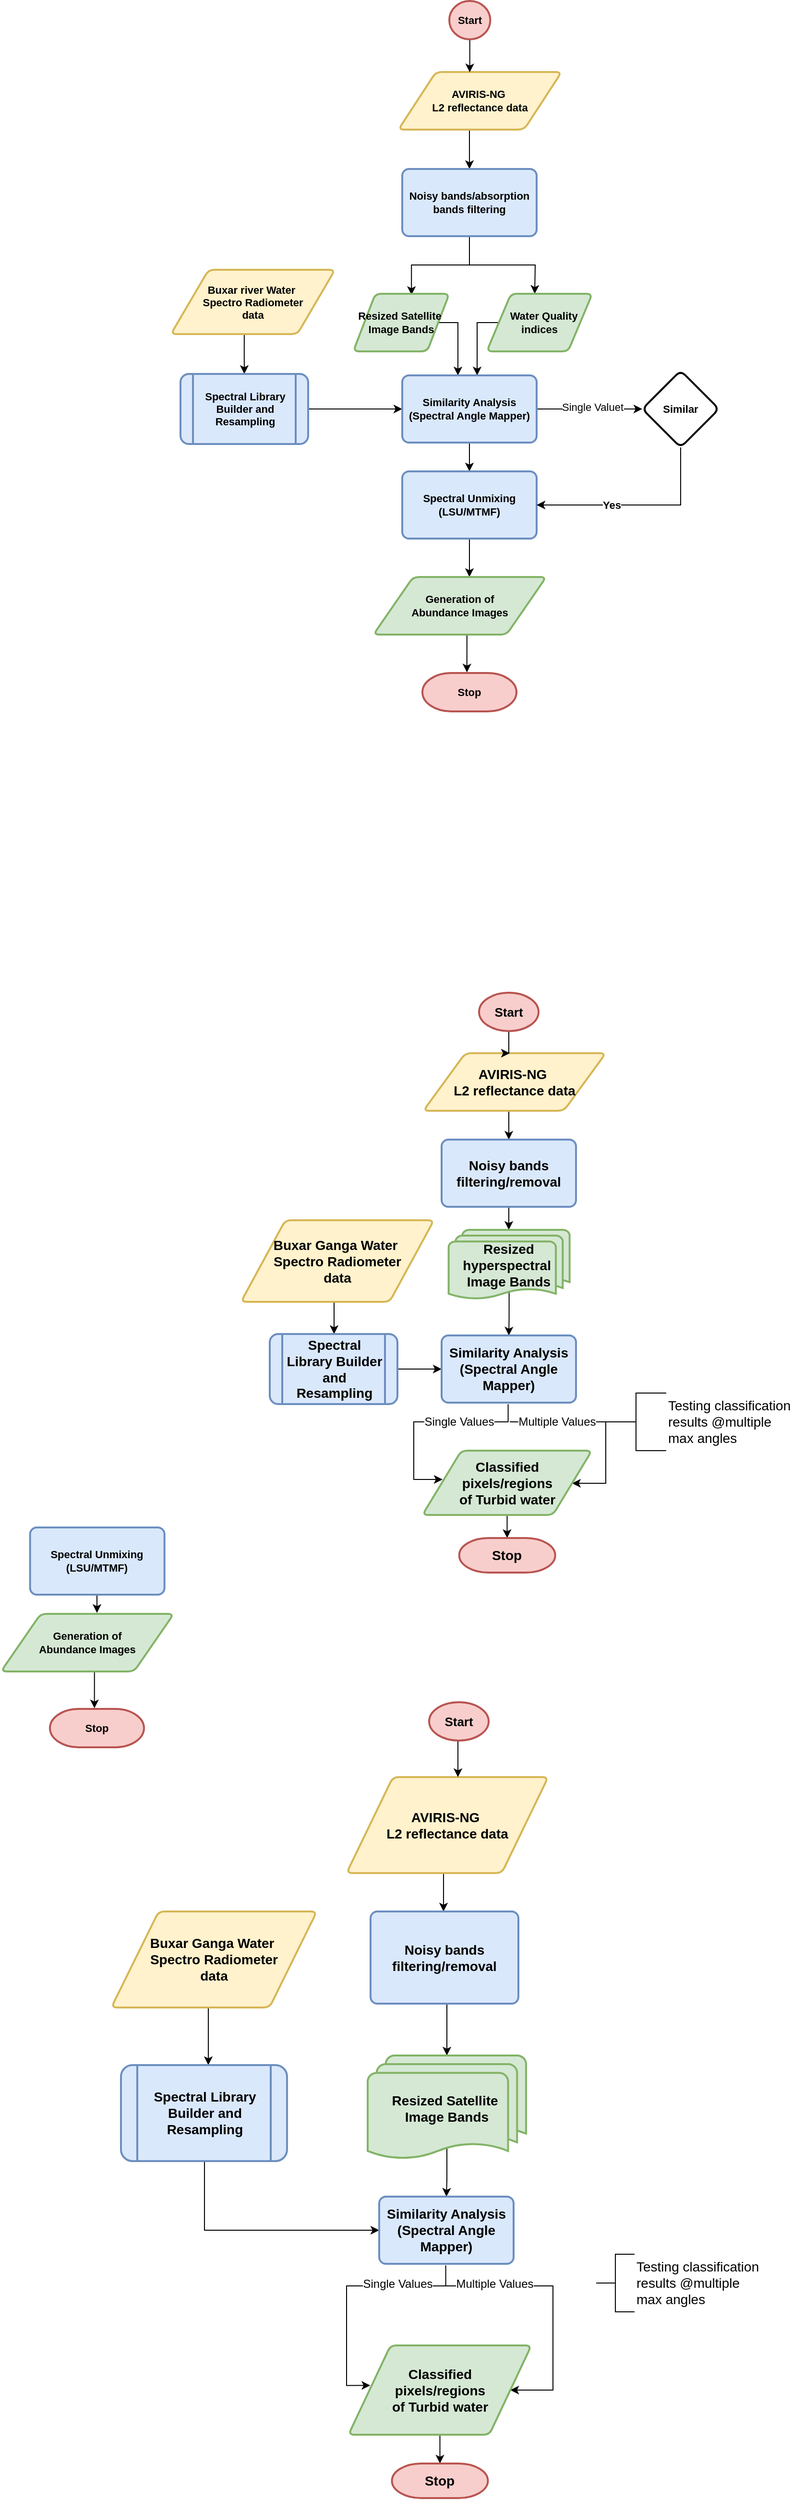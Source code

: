 <mxfile version="21.5.2" type="github">
  <diagram id="C5RBs43oDa-KdzZeNtuy" name="Page-1">
    <mxGraphModel dx="1360" dy="239" grid="1" gridSize="10" guides="1" tooltips="1" connect="1" arrows="1" fold="1" page="1" pageScale="1" pageWidth="827" pageHeight="1169" math="0" shadow="0">
      <root>
        <mxCell id="WIyWlLk6GJQsqaUBKTNV-0" />
        <mxCell id="WIyWlLk6GJQsqaUBKTNV-1" parent="WIyWlLk6GJQsqaUBKTNV-0" />
        <mxCell id="Riw9BWggHdmtHfvTJYA6-1" style="edgeStyle=orthogonalEdgeStyle;rounded=0;orthogonalLoop=1;jettySize=auto;html=1;fontStyle=1;fontSize=11;" parent="WIyWlLk6GJQsqaUBKTNV-1" edge="1">
          <mxGeometry relative="1" as="geometry">
            <mxPoint x="398" y="305" as="sourcePoint" />
            <mxPoint x="398.023" y="335.019" as="targetPoint" />
            <Array as="points">
              <mxPoint x="398" y="295" />
              <mxPoint x="398" y="295" />
            </Array>
          </mxGeometry>
        </mxCell>
        <mxCell id="Riw9BWggHdmtHfvTJYA6-0" value="AVIRIS-NG&amp;nbsp;&lt;br style=&quot;font-size: 11px;&quot;&gt;L2 reflectance data" style="shape=parallelogram;html=1;strokeWidth=2;perimeter=parallelogramPerimeter;whiteSpace=wrap;rounded=1;arcSize=12;size=0.23;fillColor=#fff2cc;strokeColor=#d6b656;fontStyle=1;fontSize=11;" parent="WIyWlLk6GJQsqaUBKTNV-1" vertex="1">
          <mxGeometry x="324" y="234" width="170" height="60" as="geometry" />
        </mxCell>
        <mxCell id="Riw9BWggHdmtHfvTJYA6-6" value="" style="edgeStyle=orthogonalEdgeStyle;rounded=0;orthogonalLoop=1;jettySize=auto;html=1;entryX=0.606;entryY=0.02;entryDx=0;entryDy=0;entryPerimeter=0;fontStyle=1;fontSize=11;" parent="WIyWlLk6GJQsqaUBKTNV-1" source="Riw9BWggHdmtHfvTJYA6-2" target="Riw9BWggHdmtHfvTJYA6-10" edge="1">
          <mxGeometry relative="1" as="geometry">
            <mxPoint x="398" y="475" as="targetPoint" />
          </mxGeometry>
        </mxCell>
        <mxCell id="Riw9BWggHdmtHfvTJYA6-8" value="" style="edgeStyle=orthogonalEdgeStyle;rounded=0;orthogonalLoop=1;jettySize=auto;html=1;fontStyle=1;fontSize=11;" parent="WIyWlLk6GJQsqaUBKTNV-1" source="Riw9BWggHdmtHfvTJYA6-2" edge="1">
          <mxGeometry relative="1" as="geometry">
            <mxPoint x="466" y="465" as="targetPoint" />
          </mxGeometry>
        </mxCell>
        <mxCell id="Riw9BWggHdmtHfvTJYA6-2" value="Noisy bands/absorption bands filtering" style="rounded=1;whiteSpace=wrap;html=1;absoluteArcSize=1;arcSize=14;strokeWidth=2;fillColor=#dae8fc;strokeColor=#6c8ebf;fontStyle=1;fontSize=11;" parent="WIyWlLk6GJQsqaUBKTNV-1" vertex="1">
          <mxGeometry x="328" y="335" width="140" height="70" as="geometry" />
        </mxCell>
        <mxCell id="Riw9BWggHdmtHfvTJYA6-19" style="edgeStyle=orthogonalEdgeStyle;rounded=0;orthogonalLoop=1;jettySize=auto;html=1;entryX=0;entryY=0.5;entryDx=0;entryDy=0;exitX=1;exitY=0.5;exitDx=0;exitDy=0;fontStyle=1;fontSize=11;" parent="WIyWlLk6GJQsqaUBKTNV-1" source="7p6_Zu2bMeGWk3Idg1JW-0" target="Riw9BWggHdmtHfvTJYA6-16" edge="1">
          <mxGeometry relative="1" as="geometry" />
        </mxCell>
        <mxCell id="7p6_Zu2bMeGWk3Idg1JW-1" value="" style="edgeStyle=orthogonalEdgeStyle;rounded=0;orthogonalLoop=1;jettySize=auto;html=1;exitX=0.447;exitY=1;exitDx=0;exitDy=0;exitPerimeter=0;fontStyle=1;fontSize=11;" edge="1" parent="WIyWlLk6GJQsqaUBKTNV-1" source="Riw9BWggHdmtHfvTJYA6-5" target="7p6_Zu2bMeGWk3Idg1JW-0">
          <mxGeometry relative="1" as="geometry" />
        </mxCell>
        <mxCell id="Riw9BWggHdmtHfvTJYA6-5" value="Buxar river Water&amp;nbsp;&lt;br style=&quot;font-size: 11px;&quot;&gt;Spectro Radiometer &lt;br style=&quot;font-size: 11px;&quot;&gt;data" style="shape=parallelogram;html=1;strokeWidth=2;perimeter=parallelogramPerimeter;whiteSpace=wrap;rounded=1;arcSize=12;size=0.23;fillColor=#fff2cc;strokeColor=#d6b656;align=center;fontStyle=1;fontSize=11;" parent="WIyWlLk6GJQsqaUBKTNV-1" vertex="1">
          <mxGeometry x="87" y="440" width="171" height="67" as="geometry" />
        </mxCell>
        <mxCell id="Riw9BWggHdmtHfvTJYA6-18" style="edgeStyle=orthogonalEdgeStyle;rounded=0;orthogonalLoop=1;jettySize=auto;html=1;fontStyle=1;fontSize=11;" parent="WIyWlLk6GJQsqaUBKTNV-1" source="Riw9BWggHdmtHfvTJYA6-9" edge="1">
          <mxGeometry relative="1" as="geometry">
            <mxPoint x="406" y="550" as="targetPoint" />
            <Array as="points">
              <mxPoint x="406" y="495" />
              <mxPoint x="406" y="550" />
            </Array>
          </mxGeometry>
        </mxCell>
        <mxCell id="Riw9BWggHdmtHfvTJYA6-9" value="&amp;nbsp; &amp;nbsp;Water Quality indices" style="shape=parallelogram;html=1;strokeWidth=2;perimeter=parallelogramPerimeter;whiteSpace=wrap;rounded=1;arcSize=12;size=0.23;fillColor=#d5e8d4;strokeColor=#82b366;fontStyle=1;fontSize=11;" parent="WIyWlLk6GJQsqaUBKTNV-1" vertex="1">
          <mxGeometry x="416" y="465" width="110" height="60" as="geometry" />
        </mxCell>
        <mxCell id="Riw9BWggHdmtHfvTJYA6-17" style="edgeStyle=orthogonalEdgeStyle;rounded=0;orthogonalLoop=1;jettySize=auto;html=1;exitX=1;exitY=0.5;exitDx=0;exitDy=0;fontStyle=1;fontSize=11;" parent="WIyWlLk6GJQsqaUBKTNV-1" source="Riw9BWggHdmtHfvTJYA6-10" edge="1">
          <mxGeometry relative="1" as="geometry">
            <mxPoint x="386" y="550" as="targetPoint" />
            <Array as="points">
              <mxPoint x="386" y="495" />
              <mxPoint x="386" y="550" />
            </Array>
          </mxGeometry>
        </mxCell>
        <mxCell id="Riw9BWggHdmtHfvTJYA6-10" value="Resized Satellite&amp;nbsp;&lt;br style=&quot;font-size: 11px;&quot;&gt;Image Bands" style="shape=parallelogram;html=1;strokeWidth=2;perimeter=parallelogramPerimeter;whiteSpace=wrap;rounded=1;arcSize=12;size=0.23;fillColor=#d5e8d4;strokeColor=#82b366;fontStyle=1;fontSize=11;" parent="WIyWlLk6GJQsqaUBKTNV-1" vertex="1">
          <mxGeometry x="277" y="465" width="100" height="60" as="geometry" />
        </mxCell>
        <mxCell id="Riw9BWggHdmtHfvTJYA6-14" style="edgeStyle=orthogonalEdgeStyle;rounded=0;orthogonalLoop=1;jettySize=auto;html=1;entryX=0.437;entryY=0.005;entryDx=0;entryDy=0;entryPerimeter=0;fontStyle=1;fontSize=11;" parent="WIyWlLk6GJQsqaUBKTNV-1" source="Riw9BWggHdmtHfvTJYA6-12" target="Riw9BWggHdmtHfvTJYA6-0" edge="1">
          <mxGeometry relative="1" as="geometry" />
        </mxCell>
        <mxCell id="Riw9BWggHdmtHfvTJYA6-12" value="Start" style="strokeWidth=2;html=1;shape=mxgraph.flowchart.start_2;whiteSpace=wrap;fillColor=#f8cecc;strokeColor=#b85450;fontStyle=1;fontSize=11;" parent="WIyWlLk6GJQsqaUBKTNV-1" vertex="1">
          <mxGeometry x="377" y="160" width="42.67" height="40" as="geometry" />
        </mxCell>
        <mxCell id="Riw9BWggHdmtHfvTJYA6-21" style="edgeStyle=orthogonalEdgeStyle;rounded=0;orthogonalLoop=1;jettySize=auto;html=1;entryX=0.5;entryY=0;entryDx=0;entryDy=0;fontStyle=1;fontSize=11;" parent="WIyWlLk6GJQsqaUBKTNV-1" source="Riw9BWggHdmtHfvTJYA6-16" target="Riw9BWggHdmtHfvTJYA6-20" edge="1">
          <mxGeometry relative="1" as="geometry" />
        </mxCell>
        <mxCell id="Riw9BWggHdmtHfvTJYA6-29" value="" style="edgeStyle=orthogonalEdgeStyle;rounded=0;orthogonalLoop=1;jettySize=auto;html=1;fontStyle=1;fontSize=11;" parent="WIyWlLk6GJQsqaUBKTNV-1" source="Riw9BWggHdmtHfvTJYA6-16" target="Riw9BWggHdmtHfvTJYA6-28" edge="1">
          <mxGeometry relative="1" as="geometry" />
        </mxCell>
        <mxCell id="7p6_Zu2bMeGWk3Idg1JW-2" value="Single Valuet" style="edgeLabel;html=1;align=center;verticalAlign=middle;resizable=0;points=[];" vertex="1" connectable="0" parent="Riw9BWggHdmtHfvTJYA6-29">
          <mxGeometry x="0.042" y="2" relative="1" as="geometry">
            <mxPoint as="offset" />
          </mxGeometry>
        </mxCell>
        <mxCell id="Riw9BWggHdmtHfvTJYA6-16" value="Similarity Analysis (Spectral Angle Mapper)" style="rounded=1;whiteSpace=wrap;html=1;absoluteArcSize=1;arcSize=14;strokeWidth=2;fillColor=#dae8fc;strokeColor=#6c8ebf;fontStyle=1;fontSize=11;" parent="WIyWlLk6GJQsqaUBKTNV-1" vertex="1">
          <mxGeometry x="328" y="550" width="140" height="70" as="geometry" />
        </mxCell>
        <mxCell id="Riw9BWggHdmtHfvTJYA6-23" style="edgeStyle=orthogonalEdgeStyle;rounded=0;orthogonalLoop=1;jettySize=auto;html=1;fontStyle=1;fontSize=11;" parent="WIyWlLk6GJQsqaUBKTNV-1" source="Riw9BWggHdmtHfvTJYA6-20" edge="1">
          <mxGeometry relative="1" as="geometry">
            <mxPoint x="398" y="760" as="targetPoint" />
            <Array as="points">
              <mxPoint x="398" y="760" />
            </Array>
          </mxGeometry>
        </mxCell>
        <mxCell id="Riw9BWggHdmtHfvTJYA6-20" value="Spectral Unmixing (LSU/MTMF)" style="rounded=1;whiteSpace=wrap;html=1;absoluteArcSize=1;arcSize=14;strokeWidth=2;fillColor=#dae8fc;strokeColor=#6c8ebf;fontStyle=1;fontSize=11;" parent="WIyWlLk6GJQsqaUBKTNV-1" vertex="1">
          <mxGeometry x="328" y="650" width="140" height="70" as="geometry" />
        </mxCell>
        <mxCell id="Riw9BWggHdmtHfvTJYA6-27" style="edgeStyle=orthogonalEdgeStyle;rounded=0;orthogonalLoop=1;jettySize=auto;html=1;entryX=0.473;entryY=-0.017;entryDx=0;entryDy=0;entryPerimeter=0;exitX=0.556;exitY=1.002;exitDx=0;exitDy=0;exitPerimeter=0;fontStyle=1;fontSize=11;" parent="WIyWlLk6GJQsqaUBKTNV-1" source="Riw9BWggHdmtHfvTJYA6-22" target="Riw9BWggHdmtHfvTJYA6-26" edge="1">
          <mxGeometry relative="1" as="geometry" />
        </mxCell>
        <mxCell id="Riw9BWggHdmtHfvTJYA6-22" value="Generation of &lt;br style=&quot;font-size: 11px;&quot;&gt;Abundance Images" style="shape=parallelogram;html=1;strokeWidth=2;perimeter=parallelogramPerimeter;whiteSpace=wrap;rounded=1;arcSize=12;size=0.23;fillColor=#d5e8d4;strokeColor=#82b366;fontStyle=1;fontSize=11;" parent="WIyWlLk6GJQsqaUBKTNV-1" vertex="1">
          <mxGeometry x="298" y="760" width="180" height="60" as="geometry" />
        </mxCell>
        <mxCell id="Riw9BWggHdmtHfvTJYA6-26" value="Stop" style="strokeWidth=2;html=1;shape=mxgraph.flowchart.terminator;whiteSpace=wrap;fillColor=#f8cecc;strokeColor=#b85450;fontStyle=1;fontSize=11;" parent="WIyWlLk6GJQsqaUBKTNV-1" vertex="1">
          <mxGeometry x="349" y="860" width="98" height="40" as="geometry" />
        </mxCell>
        <mxCell id="Riw9BWggHdmtHfvTJYA6-36" style="edgeStyle=orthogonalEdgeStyle;rounded=0;orthogonalLoop=1;jettySize=auto;html=1;entryX=1;entryY=0.5;entryDx=0;entryDy=0;fontStyle=1;fontSize=11;" parent="WIyWlLk6GJQsqaUBKTNV-1" source="Riw9BWggHdmtHfvTJYA6-28" target="Riw9BWggHdmtHfvTJYA6-20" edge="1">
          <mxGeometry relative="1" as="geometry">
            <Array as="points">
              <mxPoint x="618" y="685" />
            </Array>
          </mxGeometry>
        </mxCell>
        <mxCell id="Riw9BWggHdmtHfvTJYA6-37" value="Yes" style="edgeLabel;html=1;align=center;verticalAlign=middle;resizable=0;points=[];fontStyle=1;fontSize=11;" parent="Riw9BWggHdmtHfvTJYA6-36" vertex="1" connectable="0">
          <mxGeometry x="-0.069" y="3" relative="1" as="geometry">
            <mxPoint x="-34" y="-3" as="offset" />
          </mxGeometry>
        </mxCell>
        <mxCell id="Riw9BWggHdmtHfvTJYA6-28" value="Similar" style="rhombus;whiteSpace=wrap;html=1;rounded=1;arcSize=14;strokeWidth=2;fontStyle=1;fontSize=11;" parent="WIyWlLk6GJQsqaUBKTNV-1" vertex="1">
          <mxGeometry x="578" y="545" width="80" height="80" as="geometry" />
        </mxCell>
        <mxCell id="7p6_Zu2bMeGWk3Idg1JW-0" value="Spectral Library Builder and Resampling" style="shape=process;whiteSpace=wrap;html=1;backgroundOutline=1;fillColor=#dae8fc;strokeColor=#6c8ebf;strokeWidth=2;rounded=1;arcSize=12;fontStyle=1;fontSize=11;" vertex="1" parent="WIyWlLk6GJQsqaUBKTNV-1">
          <mxGeometry x="97" y="548.5" width="133" height="73" as="geometry" />
        </mxCell>
        <mxCell id="7p6_Zu2bMeGWk3Idg1JW-3" style="edgeStyle=orthogonalEdgeStyle;rounded=0;orthogonalLoop=1;jettySize=auto;html=1;fontStyle=1;fontSize=14;" edge="1" parent="WIyWlLk6GJQsqaUBKTNV-1">
          <mxGeometry relative="1" as="geometry">
            <mxPoint x="439" y="1316" as="sourcePoint" />
            <mxPoint x="439.023" y="1346.019" as="targetPoint" />
            <Array as="points">
              <mxPoint x="439" y="1306" />
              <mxPoint x="439" y="1306" />
            </Array>
          </mxGeometry>
        </mxCell>
        <mxCell id="7p6_Zu2bMeGWk3Idg1JW-4" value="AVIRIS-NG&amp;nbsp;&lt;br style=&quot;font-size: 14px;&quot;&gt;L2 reflectance data" style="shape=parallelogram;html=1;strokeWidth=2;perimeter=parallelogramPerimeter;whiteSpace=wrap;rounded=1;arcSize=12;size=0.23;fillColor=#fff2cc;strokeColor=#d6b656;fontStyle=1;fontSize=14;" vertex="1" parent="WIyWlLk6GJQsqaUBKTNV-1">
          <mxGeometry x="350" y="1256" width="190" height="60" as="geometry" />
        </mxCell>
        <mxCell id="7p6_Zu2bMeGWk3Idg1JW-6" value="" style="edgeStyle=orthogonalEdgeStyle;rounded=0;orthogonalLoop=1;jettySize=auto;html=1;fontStyle=1;fontSize=14;" edge="1" parent="WIyWlLk6GJQsqaUBKTNV-1" source="7p6_Zu2bMeGWk3Idg1JW-7">
          <mxGeometry relative="1" as="geometry">
            <mxPoint x="439" y="1440" as="targetPoint" />
            <Array as="points">
              <mxPoint x="439" y="1430" />
              <mxPoint x="439" y="1430" />
            </Array>
          </mxGeometry>
        </mxCell>
        <mxCell id="7p6_Zu2bMeGWk3Idg1JW-7" value="Noisy bands filtering/removal" style="rounded=1;whiteSpace=wrap;html=1;absoluteArcSize=1;arcSize=14;strokeWidth=2;fillColor=#dae8fc;strokeColor=#6c8ebf;fontStyle=1;fontSize=14;" vertex="1" parent="WIyWlLk6GJQsqaUBKTNV-1">
          <mxGeometry x="369" y="1346" width="140" height="70" as="geometry" />
        </mxCell>
        <mxCell id="7p6_Zu2bMeGWk3Idg1JW-8" style="edgeStyle=orthogonalEdgeStyle;rounded=0;orthogonalLoop=1;jettySize=auto;html=1;entryX=0;entryY=0.5;entryDx=0;entryDy=0;exitX=1;exitY=0.5;exitDx=0;exitDy=0;fontStyle=1;fontSize=14;" edge="1" parent="WIyWlLk6GJQsqaUBKTNV-1" source="7p6_Zu2bMeGWk3Idg1JW-29" target="7p6_Zu2bMeGWk3Idg1JW-20">
          <mxGeometry relative="1" as="geometry" />
        </mxCell>
        <mxCell id="7p6_Zu2bMeGWk3Idg1JW-9" value="" style="edgeStyle=orthogonalEdgeStyle;rounded=0;orthogonalLoop=1;jettySize=auto;html=1;exitX=0.447;exitY=1;exitDx=0;exitDy=0;exitPerimeter=0;fontStyle=1;fontSize=14;" edge="1" parent="WIyWlLk6GJQsqaUBKTNV-1" source="7p6_Zu2bMeGWk3Idg1JW-10" target="7p6_Zu2bMeGWk3Idg1JW-29">
          <mxGeometry relative="1" as="geometry">
            <Array as="points">
              <mxPoint x="257" y="1515" />
            </Array>
          </mxGeometry>
        </mxCell>
        <mxCell id="7p6_Zu2bMeGWk3Idg1JW-10" value="Buxar Ganga Water&amp;nbsp;&lt;br style=&quot;font-size: 14px;&quot;&gt;Spectro Radiometer &lt;br style=&quot;font-size: 14px;&quot;&gt;data" style="shape=parallelogram;html=1;strokeWidth=2;perimeter=parallelogramPerimeter;whiteSpace=wrap;rounded=1;arcSize=12;size=0.23;fillColor=#fff2cc;strokeColor=#d6b656;align=center;fontStyle=1;fontSize=14;" vertex="1" parent="WIyWlLk6GJQsqaUBKTNV-1">
          <mxGeometry x="160" y="1430" width="201" height="85" as="geometry" />
        </mxCell>
        <mxCell id="7p6_Zu2bMeGWk3Idg1JW-30" value="" style="edgeStyle=orthogonalEdgeStyle;rounded=0;orthogonalLoop=1;jettySize=auto;html=1;exitX=0.5;exitY=0.88;exitDx=0;exitDy=0;exitPerimeter=0;fontSize=14;" edge="1" parent="WIyWlLk6GJQsqaUBKTNV-1" source="7p6_Zu2bMeGWk3Idg1JW-46" target="7p6_Zu2bMeGWk3Idg1JW-20">
          <mxGeometry relative="1" as="geometry">
            <mxPoint x="438.42" y="1510.21" as="sourcePoint" />
          </mxGeometry>
        </mxCell>
        <mxCell id="7p6_Zu2bMeGWk3Idg1JW-15" style="edgeStyle=orthogonalEdgeStyle;rounded=0;orthogonalLoop=1;jettySize=auto;html=1;fontStyle=1;fontSize=14;" edge="1" parent="WIyWlLk6GJQsqaUBKTNV-1" source="7p6_Zu2bMeGWk3Idg1JW-16">
          <mxGeometry relative="1" as="geometry">
            <mxPoint x="440" y="1256" as="targetPoint" />
            <Array as="points">
              <mxPoint x="439" y="1256" />
            </Array>
          </mxGeometry>
        </mxCell>
        <mxCell id="7p6_Zu2bMeGWk3Idg1JW-16" value="Start" style="strokeWidth=2;html=1;shape=mxgraph.flowchart.start_2;whiteSpace=wrap;fillColor=#f8cecc;strokeColor=#b85450;fontStyle=1;fontSize=13;" vertex="1" parent="WIyWlLk6GJQsqaUBKTNV-1">
          <mxGeometry x="408" y="1193" width="62" height="40" as="geometry" />
        </mxCell>
        <mxCell id="7p6_Zu2bMeGWk3Idg1JW-18" value="" style="edgeStyle=orthogonalEdgeStyle;rounded=0;orthogonalLoop=1;jettySize=auto;html=1;fontStyle=1;fontSize=14;exitX=0.495;exitY=1.024;exitDx=0;exitDy=0;exitPerimeter=0;entryX=0.119;entryY=0.448;entryDx=0;entryDy=0;entryPerimeter=0;" edge="1" parent="WIyWlLk6GJQsqaUBKTNV-1" source="7p6_Zu2bMeGWk3Idg1JW-20" target="7p6_Zu2bMeGWk3Idg1JW-44">
          <mxGeometry relative="1" as="geometry">
            <mxPoint x="439" y="1650" as="sourcePoint" />
            <mxPoint x="360" y="1680" as="targetPoint" />
            <Array as="points">
              <mxPoint x="438" y="1640" />
              <mxPoint x="340" y="1640" />
              <mxPoint x="340" y="1700" />
            </Array>
          </mxGeometry>
        </mxCell>
        <mxCell id="7p6_Zu2bMeGWk3Idg1JW-19" value="Single Values" style="edgeLabel;html=1;align=center;verticalAlign=middle;resizable=0;points=[];fontSize=12;" vertex="1" connectable="0" parent="7p6_Zu2bMeGWk3Idg1JW-18">
          <mxGeometry x="0.042" y="2" relative="1" as="geometry">
            <mxPoint x="38" y="-2" as="offset" />
          </mxGeometry>
        </mxCell>
        <mxCell id="7p6_Zu2bMeGWk3Idg1JW-20" value="Similarity Analysis (Spectral Angle Mapper)" style="rounded=1;whiteSpace=wrap;html=1;absoluteArcSize=1;arcSize=14;strokeWidth=2;fillColor=#dae8fc;strokeColor=#6c8ebf;fontStyle=1;fontSize=14;" vertex="1" parent="WIyWlLk6GJQsqaUBKTNV-1">
          <mxGeometry x="369" y="1550" width="140" height="70" as="geometry" />
        </mxCell>
        <mxCell id="7p6_Zu2bMeGWk3Idg1JW-21" style="edgeStyle=orthogonalEdgeStyle;rounded=0;orthogonalLoop=1;jettySize=auto;html=1;fontStyle=1;fontSize=11;" edge="1" parent="WIyWlLk6GJQsqaUBKTNV-1" source="7p6_Zu2bMeGWk3Idg1JW-22">
          <mxGeometry relative="1" as="geometry">
            <mxPoint x="10" y="1839" as="targetPoint" />
            <Array as="points">
              <mxPoint x="10" y="1839" />
            </Array>
          </mxGeometry>
        </mxCell>
        <mxCell id="7p6_Zu2bMeGWk3Idg1JW-22" value="Spectral Unmixing (LSU/MTMF)" style="rounded=1;whiteSpace=wrap;html=1;absoluteArcSize=1;arcSize=14;strokeWidth=2;fillColor=#dae8fc;strokeColor=#6c8ebf;fontStyle=1;fontSize=11;" vertex="1" parent="WIyWlLk6GJQsqaUBKTNV-1">
          <mxGeometry x="-59.67" y="1750" width="140" height="70" as="geometry" />
        </mxCell>
        <mxCell id="7p6_Zu2bMeGWk3Idg1JW-23" style="edgeStyle=orthogonalEdgeStyle;rounded=0;orthogonalLoop=1;jettySize=auto;html=1;entryX=0.473;entryY=-0.017;entryDx=0;entryDy=0;entryPerimeter=0;exitX=0.556;exitY=1.002;exitDx=0;exitDy=0;exitPerimeter=0;fontStyle=1;fontSize=11;" edge="1" parent="WIyWlLk6GJQsqaUBKTNV-1" target="7p6_Zu2bMeGWk3Idg1JW-25">
          <mxGeometry relative="1" as="geometry">
            <mxPoint x="10.08" y="1899.12" as="sourcePoint" />
          </mxGeometry>
        </mxCell>
        <mxCell id="7p6_Zu2bMeGWk3Idg1JW-24" value="Generation of &lt;br style=&quot;font-size: 11px;&quot;&gt;Abundance Images" style="shape=parallelogram;html=1;strokeWidth=2;perimeter=parallelogramPerimeter;whiteSpace=wrap;rounded=1;arcSize=12;size=0.23;fillColor=#d5e8d4;strokeColor=#82b366;fontStyle=1;fontSize=11;" vertex="1" parent="WIyWlLk6GJQsqaUBKTNV-1">
          <mxGeometry x="-90" y="1840" width="180" height="60" as="geometry" />
        </mxCell>
        <mxCell id="7p6_Zu2bMeGWk3Idg1JW-25" value="Stop" style="strokeWidth=2;html=1;shape=mxgraph.flowchart.terminator;whiteSpace=wrap;fillColor=#f8cecc;strokeColor=#b85450;fontStyle=1;fontSize=11;" vertex="1" parent="WIyWlLk6GJQsqaUBKTNV-1">
          <mxGeometry x="-39" y="1939" width="98" height="40" as="geometry" />
        </mxCell>
        <mxCell id="7p6_Zu2bMeGWk3Idg1JW-29" value="Spectral Library Builder and Resampling" style="shape=process;whiteSpace=wrap;html=1;backgroundOutline=1;fillColor=#dae8fc;strokeColor=#6c8ebf;strokeWidth=2;rounded=1;arcSize=12;fontStyle=1;fontSize=14;" vertex="1" parent="WIyWlLk6GJQsqaUBKTNV-1">
          <mxGeometry x="190" y="1548.5" width="133" height="73" as="geometry" />
        </mxCell>
        <mxCell id="7p6_Zu2bMeGWk3Idg1JW-32" value="" style="edgeStyle=orthogonalEdgeStyle;rounded=0;orthogonalLoop=1;jettySize=auto;html=1;fontStyle=1;fontSize=14;" edge="1" parent="WIyWlLk6GJQsqaUBKTNV-1" target="7p6_Zu2bMeGWk3Idg1JW-44">
          <mxGeometry relative="1" as="geometry">
            <mxPoint x="440" y="1640" as="sourcePoint" />
            <mxPoint x="525" y="1685.0" as="targetPoint" />
            <Array as="points">
              <mxPoint x="540" y="1640" />
              <mxPoint x="540" y="1704" />
            </Array>
          </mxGeometry>
        </mxCell>
        <mxCell id="7p6_Zu2bMeGWk3Idg1JW-33" value="Multiple Values" style="edgeLabel;html=1;align=center;verticalAlign=middle;resizable=0;points=[];fontSize=12;" vertex="1" connectable="0" parent="7p6_Zu2bMeGWk3Idg1JW-32">
          <mxGeometry x="0.042" y="2" relative="1" as="geometry">
            <mxPoint x="-53" y="-4" as="offset" />
          </mxGeometry>
        </mxCell>
        <mxCell id="7p6_Zu2bMeGWk3Idg1JW-50" value="" style="edgeStyle=orthogonalEdgeStyle;rounded=0;orthogonalLoop=1;jettySize=auto;html=1;fontSize=14;" edge="1" parent="WIyWlLk6GJQsqaUBKTNV-1" source="7p6_Zu2bMeGWk3Idg1JW-44" target="7p6_Zu2bMeGWk3Idg1JW-49">
          <mxGeometry relative="1" as="geometry" />
        </mxCell>
        <mxCell id="7p6_Zu2bMeGWk3Idg1JW-44" value="Classified &lt;br style=&quot;font-size: 14px;&quot;&gt;pixels/regions &lt;br style=&quot;font-size: 14px;&quot;&gt;of Turbid water" style="shape=parallelogram;html=1;strokeWidth=2;perimeter=parallelogramPerimeter;whiteSpace=wrap;rounded=1;arcSize=12;size=0.23;fillColor=#d5e8d4;strokeColor=#82b366;align=center;fontStyle=1;fontSize=14;" vertex="1" parent="WIyWlLk6GJQsqaUBKTNV-1">
          <mxGeometry x="349" y="1670" width="176.5" height="67" as="geometry" />
        </mxCell>
        <mxCell id="7p6_Zu2bMeGWk3Idg1JW-46" value="&lt;b style=&quot;font-size: 14px;&quot;&gt;Resized hyperspectral&amp;nbsp;&lt;br style=&quot;border-color: var(--border-color); font-size: 14px;&quot;&gt;&lt;span style=&quot;font-size: 14px;&quot;&gt;Image Bands&lt;/span&gt;&lt;/b&gt;" style="strokeWidth=2;html=1;shape=mxgraph.flowchart.multi-document;whiteSpace=wrap;fillColor=#d5e8d4;strokeColor=#82b366;fontSize=14;" vertex="1" parent="WIyWlLk6GJQsqaUBKTNV-1">
          <mxGeometry x="376.33" y="1440" width="126" height="73" as="geometry" />
        </mxCell>
        <mxCell id="7p6_Zu2bMeGWk3Idg1JW-47" value="Testing classification &lt;br style=&quot;font-size: 14px;&quot;&gt;results @multiple&amp;nbsp;&lt;br style=&quot;font-size: 14px;&quot;&gt;max angles&amp;nbsp;" style="strokeWidth=1;html=1;shape=mxgraph.flowchart.annotation_2;align=left;labelPosition=right;pointerEvents=1;fontSize=14;" vertex="1" parent="WIyWlLk6GJQsqaUBKTNV-1">
          <mxGeometry x="540" y="1610" width="63" height="60" as="geometry" />
        </mxCell>
        <mxCell id="7p6_Zu2bMeGWk3Idg1JW-49" value="&lt;b style=&quot;font-size: 14px;&quot;&gt;Stop&lt;/b&gt;" style="strokeWidth=2;html=1;shape=mxgraph.flowchart.terminator;whiteSpace=wrap;fillColor=#f8cecc;strokeColor=#b85450;fontSize=14;" vertex="1" parent="WIyWlLk6GJQsqaUBKTNV-1">
          <mxGeometry x="387.34" y="1761" width="100" height="36" as="geometry" />
        </mxCell>
        <mxCell id="7p6_Zu2bMeGWk3Idg1JW-51" style="edgeStyle=orthogonalEdgeStyle;rounded=0;orthogonalLoop=1;jettySize=auto;html=1;fontStyle=1;fontSize=14;entryX=0.5;entryY=0;entryDx=0;entryDy=0;" edge="1" parent="WIyWlLk6GJQsqaUBKTNV-1">
          <mxGeometry relative="1" as="geometry">
            <mxPoint x="369" y="2085" as="sourcePoint" />
            <mxPoint x="371.0" y="2150" as="targetPoint" />
            <Array as="points">
              <mxPoint x="371" y="2085" />
            </Array>
          </mxGeometry>
        </mxCell>
        <mxCell id="7p6_Zu2bMeGWk3Idg1JW-52" value="AVIRIS-NG&amp;nbsp;&lt;br style=&quot;font-size: 14px;&quot;&gt;L2 reflectance data" style="shape=parallelogram;html=1;strokeWidth=2;perimeter=parallelogramPerimeter;whiteSpace=wrap;rounded=1;arcSize=12;size=0.23;fillColor=#fff2cc;strokeColor=#d6b656;fontStyle=1;fontSize=14;" vertex="1" parent="WIyWlLk6GJQsqaUBKTNV-1">
          <mxGeometry x="270" y="2010" width="210" height="100" as="geometry" />
        </mxCell>
        <mxCell id="7p6_Zu2bMeGWk3Idg1JW-53" value="" style="edgeStyle=orthogonalEdgeStyle;rounded=0;orthogonalLoop=1;jettySize=auto;html=1;fontStyle=1;fontSize=14;entryX=0.5;entryY=0;entryDx=0;entryDy=0;entryPerimeter=0;" edge="1" parent="WIyWlLk6GJQsqaUBKTNV-1" source="7p6_Zu2bMeGWk3Idg1JW-54" target="7p6_Zu2bMeGWk3Idg1JW-69">
          <mxGeometry relative="1" as="geometry">
            <mxPoint x="374" y="2270" as="targetPoint" />
            <Array as="points">
              <mxPoint x="374" y="2260" />
            </Array>
          </mxGeometry>
        </mxCell>
        <mxCell id="7p6_Zu2bMeGWk3Idg1JW-54" value="Noisy bands filtering/removal" style="rounded=1;whiteSpace=wrap;html=1;absoluteArcSize=1;arcSize=14;strokeWidth=2;fillColor=#dae8fc;strokeColor=#6c8ebf;fontStyle=1;fontSize=14;" vertex="1" parent="WIyWlLk6GJQsqaUBKTNV-1">
          <mxGeometry x="295" y="2150" width="154" height="96" as="geometry" />
        </mxCell>
        <mxCell id="7p6_Zu2bMeGWk3Idg1JW-55" style="edgeStyle=orthogonalEdgeStyle;rounded=0;orthogonalLoop=1;jettySize=auto;html=1;entryX=0;entryY=0.5;entryDx=0;entryDy=0;exitX=1;exitY=0.5;exitDx=0;exitDy=0;fontStyle=1;fontSize=14;" edge="1" parent="WIyWlLk6GJQsqaUBKTNV-1" source="7p6_Zu2bMeGWk3Idg1JW-64" target="7p6_Zu2bMeGWk3Idg1JW-63">
          <mxGeometry relative="1" as="geometry">
            <Array as="points">
              <mxPoint x="122" y="2369" />
              <mxPoint x="122" y="2482" />
            </Array>
          </mxGeometry>
        </mxCell>
        <mxCell id="7p6_Zu2bMeGWk3Idg1JW-56" value="" style="edgeStyle=orthogonalEdgeStyle;rounded=0;orthogonalLoop=1;jettySize=auto;html=1;exitX=0.447;exitY=1;exitDx=0;exitDy=0;exitPerimeter=0;fontStyle=1;fontSize=14;" edge="1" parent="WIyWlLk6GJQsqaUBKTNV-1" source="7p6_Zu2bMeGWk3Idg1JW-57" target="7p6_Zu2bMeGWk3Idg1JW-64">
          <mxGeometry relative="1" as="geometry">
            <Array as="points">
              <mxPoint x="126" y="2235" />
            </Array>
          </mxGeometry>
        </mxCell>
        <mxCell id="7p6_Zu2bMeGWk3Idg1JW-57" value="Buxar Ganga Water&amp;nbsp;&lt;br style=&quot;font-size: 14px;&quot;&gt;Spectro Radiometer &lt;br style=&quot;font-size: 14px;&quot;&gt;data" style="shape=parallelogram;html=1;strokeWidth=2;perimeter=parallelogramPerimeter;whiteSpace=wrap;rounded=1;arcSize=12;size=0.23;fillColor=#fff2cc;strokeColor=#d6b656;align=center;fontStyle=1;fontSize=14;" vertex="1" parent="WIyWlLk6GJQsqaUBKTNV-1">
          <mxGeometry x="25" y="2150" width="214" height="100" as="geometry" />
        </mxCell>
        <mxCell id="7p6_Zu2bMeGWk3Idg1JW-58" value="" style="edgeStyle=orthogonalEdgeStyle;rounded=0;orthogonalLoop=1;jettySize=auto;html=1;exitX=0.5;exitY=0.88;exitDx=0;exitDy=0;exitPerimeter=0;fontSize=14;" edge="1" parent="WIyWlLk6GJQsqaUBKTNV-1" source="7p6_Zu2bMeGWk3Idg1JW-69" target="7p6_Zu2bMeGWk3Idg1JW-63">
          <mxGeometry relative="1" as="geometry">
            <mxPoint x="373.42" y="2407.21" as="sourcePoint" />
          </mxGeometry>
        </mxCell>
        <mxCell id="7p6_Zu2bMeGWk3Idg1JW-59" style="edgeStyle=orthogonalEdgeStyle;rounded=0;orthogonalLoop=1;jettySize=auto;html=1;fontStyle=1;fontSize=14;entryX=0.5;entryY=0;entryDx=0;entryDy=0;" edge="1" parent="WIyWlLk6GJQsqaUBKTNV-1">
          <mxGeometry relative="1" as="geometry">
            <mxPoint x="386" y="2010" as="targetPoint" />
            <Array as="points">
              <mxPoint x="386" y="1990" />
              <mxPoint x="386" y="1990" />
            </Array>
            <mxPoint x="386.018" y="1972" as="sourcePoint" />
          </mxGeometry>
        </mxCell>
        <mxCell id="7p6_Zu2bMeGWk3Idg1JW-60" value="Start" style="strokeWidth=2;html=1;shape=mxgraph.flowchart.start_2;whiteSpace=wrap;fillColor=#f8cecc;strokeColor=#b85450;fontStyle=1;fontSize=13;" vertex="1" parent="WIyWlLk6GJQsqaUBKTNV-1">
          <mxGeometry x="356" y="1932" width="62" height="40" as="geometry" />
        </mxCell>
        <mxCell id="7p6_Zu2bMeGWk3Idg1JW-61" value="" style="edgeStyle=orthogonalEdgeStyle;rounded=0;orthogonalLoop=1;jettySize=auto;html=1;fontStyle=1;fontSize=14;exitX=0.495;exitY=1.024;exitDx=0;exitDy=0;exitPerimeter=0;entryX=0.119;entryY=0.448;entryDx=0;entryDy=0;entryPerimeter=0;" edge="1" parent="WIyWlLk6GJQsqaUBKTNV-1" source="7p6_Zu2bMeGWk3Idg1JW-63" target="7p6_Zu2bMeGWk3Idg1JW-68">
          <mxGeometry relative="1" as="geometry">
            <mxPoint x="414" y="2547" as="sourcePoint" />
            <mxPoint x="335" y="2577" as="targetPoint" />
            <Array as="points">
              <mxPoint x="373" y="2540" />
              <mxPoint x="270" y="2540" />
              <mxPoint x="270" y="2644" />
            </Array>
          </mxGeometry>
        </mxCell>
        <mxCell id="7p6_Zu2bMeGWk3Idg1JW-62" value="Single Values" style="edgeLabel;html=1;align=center;verticalAlign=middle;resizable=0;points=[];fontSize=12;" vertex="1" connectable="0" parent="7p6_Zu2bMeGWk3Idg1JW-61">
          <mxGeometry x="0.042" y="2" relative="1" as="geometry">
            <mxPoint x="51" y="-10" as="offset" />
          </mxGeometry>
        </mxCell>
        <mxCell id="7p6_Zu2bMeGWk3Idg1JW-63" value="Similarity Analysis (Spectral Angle Mapper)" style="rounded=1;whiteSpace=wrap;html=1;absoluteArcSize=1;arcSize=14;strokeWidth=2;fillColor=#dae8fc;strokeColor=#6c8ebf;fontStyle=1;fontSize=14;" vertex="1" parent="WIyWlLk6GJQsqaUBKTNV-1">
          <mxGeometry x="304" y="2447" width="140" height="70" as="geometry" />
        </mxCell>
        <mxCell id="7p6_Zu2bMeGWk3Idg1JW-64" value="Spectral Library Builder and Resampling" style="shape=process;whiteSpace=wrap;html=1;backgroundOutline=1;fillColor=#dae8fc;strokeColor=#6c8ebf;strokeWidth=2;rounded=1;arcSize=12;fontStyle=1;fontSize=14;" vertex="1" parent="WIyWlLk6GJQsqaUBKTNV-1">
          <mxGeometry x="35" y="2310" width="173" height="100" as="geometry" />
        </mxCell>
        <mxCell id="7p6_Zu2bMeGWk3Idg1JW-65" value="" style="edgeStyle=orthogonalEdgeStyle;rounded=0;orthogonalLoop=1;jettySize=auto;html=1;fontStyle=1;fontSize=14;entryX=1;entryY=0.5;entryDx=0;entryDy=0;" edge="1" parent="WIyWlLk6GJQsqaUBKTNV-1" target="7p6_Zu2bMeGWk3Idg1JW-68">
          <mxGeometry relative="1" as="geometry">
            <mxPoint x="370" y="2540" as="sourcePoint" />
            <mxPoint x="455" y="2617" as="targetPoint" />
            <Array as="points">
              <mxPoint x="485" y="2540" />
              <mxPoint x="485" y="2649" />
            </Array>
          </mxGeometry>
        </mxCell>
        <mxCell id="7p6_Zu2bMeGWk3Idg1JW-66" value="Multiple Values" style="edgeLabel;html=1;align=center;verticalAlign=middle;resizable=0;points=[];fontSize=12;" vertex="1" connectable="0" parent="7p6_Zu2bMeGWk3Idg1JW-65">
          <mxGeometry x="0.042" y="2" relative="1" as="geometry">
            <mxPoint x="-63" y="-27" as="offset" />
          </mxGeometry>
        </mxCell>
        <mxCell id="7p6_Zu2bMeGWk3Idg1JW-67" value="" style="edgeStyle=orthogonalEdgeStyle;rounded=0;orthogonalLoop=1;jettySize=auto;html=1;fontSize=14;" edge="1" parent="WIyWlLk6GJQsqaUBKTNV-1" source="7p6_Zu2bMeGWk3Idg1JW-68" target="7p6_Zu2bMeGWk3Idg1JW-71">
          <mxGeometry relative="1" as="geometry" />
        </mxCell>
        <mxCell id="7p6_Zu2bMeGWk3Idg1JW-68" value="Classified &lt;br style=&quot;font-size: 14px;&quot;&gt;pixels/regions &lt;br style=&quot;font-size: 14px;&quot;&gt;of Turbid water" style="shape=parallelogram;html=1;strokeWidth=2;perimeter=parallelogramPerimeter;whiteSpace=wrap;rounded=1;arcSize=12;size=0.23;fillColor=#d5e8d4;strokeColor=#82b366;align=center;fontStyle=1;fontSize=14;" vertex="1" parent="WIyWlLk6GJQsqaUBKTNV-1">
          <mxGeometry x="272" y="2602" width="190.5" height="93" as="geometry" />
        </mxCell>
        <mxCell id="7p6_Zu2bMeGWk3Idg1JW-69" value="&lt;b style=&quot;font-size: 14px;&quot;&gt;Resized Satellite&amp;nbsp;&lt;br style=&quot;border-color: var(--border-color); font-size: 14px;&quot;&gt;&lt;span style=&quot;font-size: 14px;&quot;&gt;Image Bands&lt;/span&gt;&lt;/b&gt;" style="strokeWidth=2;html=1;shape=mxgraph.flowchart.multi-document;whiteSpace=wrap;fillColor=#d5e8d4;strokeColor=#82b366;fontSize=14;" vertex="1" parent="WIyWlLk6GJQsqaUBKTNV-1">
          <mxGeometry x="292" y="2300" width="165" height="109" as="geometry" />
        </mxCell>
        <mxCell id="7p6_Zu2bMeGWk3Idg1JW-70" value="Testing classification &lt;br style=&quot;font-size: 14px;&quot;&gt;results @multiple&amp;nbsp;&lt;br style=&quot;font-size: 14px;&quot;&gt;max angles&amp;nbsp;" style="strokeWidth=1;html=1;shape=mxgraph.flowchart.annotation_2;align=left;labelPosition=right;pointerEvents=1;fontSize=14;" vertex="1" parent="WIyWlLk6GJQsqaUBKTNV-1">
          <mxGeometry x="530" y="2507" width="40" height="60" as="geometry" />
        </mxCell>
        <mxCell id="7p6_Zu2bMeGWk3Idg1JW-71" value="&lt;b style=&quot;font-size: 14px;&quot;&gt;Stop&lt;/b&gt;" style="strokeWidth=2;html=1;shape=mxgraph.flowchart.terminator;whiteSpace=wrap;fillColor=#f8cecc;strokeColor=#b85450;fontSize=14;" vertex="1" parent="WIyWlLk6GJQsqaUBKTNV-1">
          <mxGeometry x="317.25" y="2725" width="100" height="36" as="geometry" />
        </mxCell>
      </root>
    </mxGraphModel>
  </diagram>
</mxfile>
